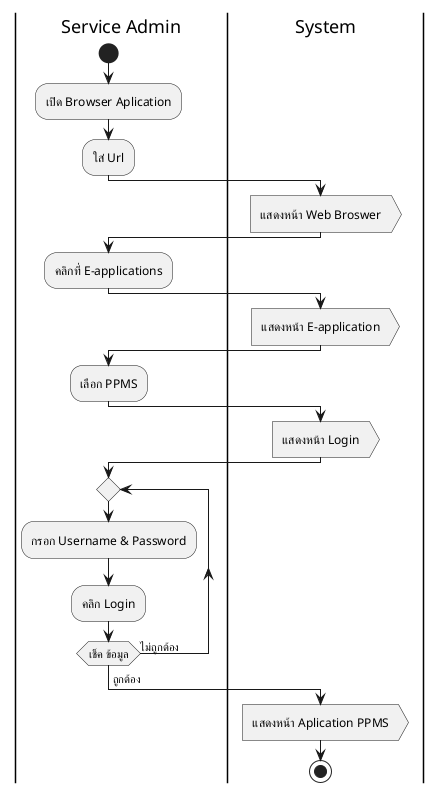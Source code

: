 @startuml
|Service Admin|
start
:เปิด Browser Aplication;
:ใส่ Url;
|System|
:แสดงหน้า Web Broswer>
|Service Admin|
:คลิกที่ E-applications;
|System|
:แสดงหน้า E-application>
|Service Admin|
:เลือก PPMS;
|System|
:แสดงหน้า Login>
|Service Admin|
repeat
:กรอก Username & Password;
:คลิก Login;
repeat while (เช็ค ข้อมูล) is (ไม่ถูกต้อง)
->ถูกต้อง;
|System|
:แสดงหน้า Aplication PPMS>
stop
@enduml